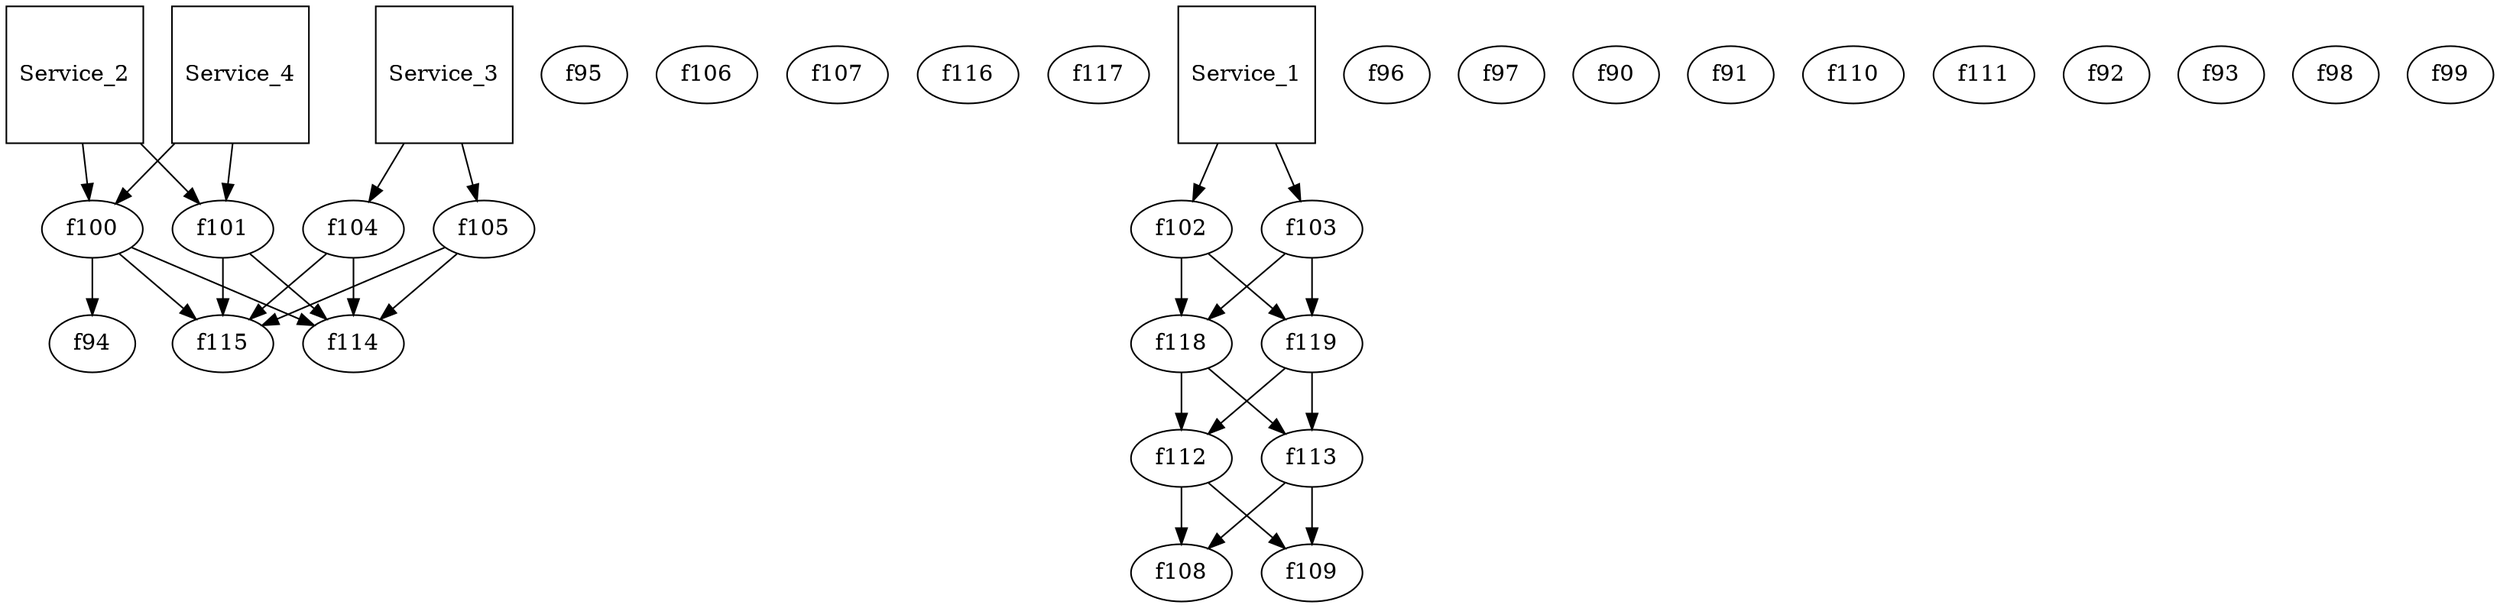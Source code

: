 digraph System{
	f94 ; 	f95 ; 
	f106 ; 	f107 ; 
	f116 ; 	f117 ; 
	f114 ; 	f115 ; 
	f118 ; 	f119 ; 
	f102 ; 	f103 ; 
	f96 ; 	f97 ; 
	f112 ; 	f113 ; 
	f90 ; 	f91 ; 
	f110 ; 	f111 ; 
	f92 ; 	f93 ; 
	f108 ; 	f109 ; 
	f100 ; 	f101 ; 
	f98 ; 	f99 ; 
	f104 ; 	f105 ; 
Service_1[shape=square];
 Service_1->f102; Service_1->f103; f102 -> f118 -> f112 -> f108;
f102 ->f119; f103 ->f119; f103 ->f118; f118 ->f113; f119 ->f113; f119 ->f112; f112 ->f109; f113 ->f109; f113 ->f108; 
Service_2[shape=square];
 Service_2->f100; Service_2->f101; f100 -> f114;
f100 ->f115; f101 ->f115; f101 ->f114; 
Service_3[shape=square];
 Service_3->f104; Service_3->f105; f104 -> f114;
f104 ->f115; f105 ->f115; f105 ->f114; 
Service_4[shape=square];
 Service_4->f100; Service_4->f101; f100 -> f94;

}